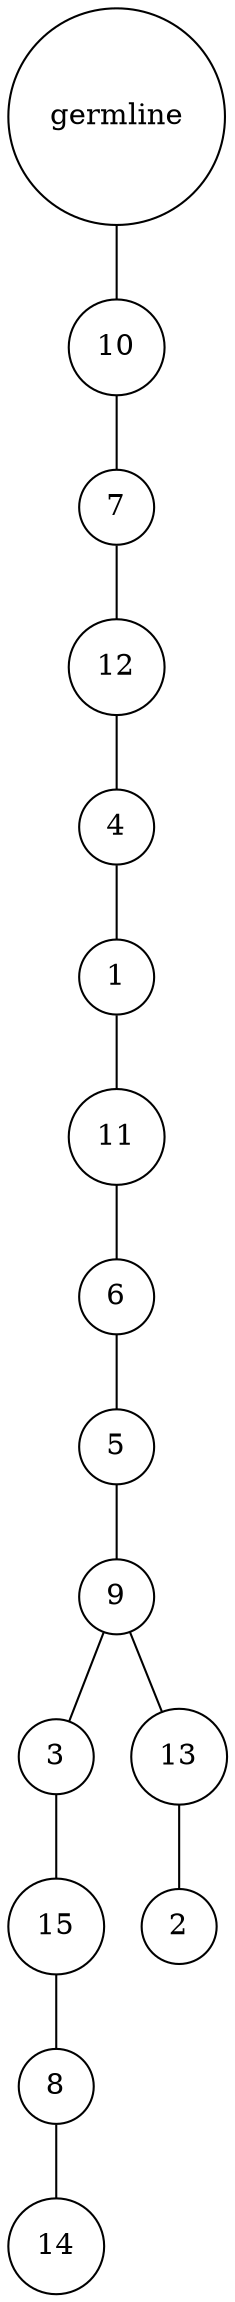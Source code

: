 graph {
	rankdir=UD;
	splines=line;
	node [shape=circle]
	"0x7f78e8d8bf10" [label="germline"];
	"0x7f78e8d8bf40" [label="10"];
	"0x7f78e8d8bf10" -- "0x7f78e8d8bf40" ;
	"0x7f78e8d8bf70" [label="7"];
	"0x7f78e8d8bf40" -- "0x7f78e8d8bf70" ;
	"0x7f78e8d8bfa0" [label="12"];
	"0x7f78e8d8bf70" -- "0x7f78e8d8bfa0" ;
	"0x7f78e8d8bfd0" [label="4"];
	"0x7f78e8d8bfa0" -- "0x7f78e8d8bfd0" ;
	"0x7f791398d040" [label="1"];
	"0x7f78e8d8bfd0" -- "0x7f791398d040" ;
	"0x7f791398d070" [label="11"];
	"0x7f791398d040" -- "0x7f791398d070" ;
	"0x7f791398d0a0" [label="6"];
	"0x7f791398d070" -- "0x7f791398d0a0" ;
	"0x7f791398d0d0" [label="5"];
	"0x7f791398d0a0" -- "0x7f791398d0d0" ;
	"0x7f791398d100" [label="9"];
	"0x7f791398d0d0" -- "0x7f791398d100" ;
	"0x7f791398d130" [label="3"];
	"0x7f791398d100" -- "0x7f791398d130" ;
	"0x7f791398d160" [label="15"];
	"0x7f791398d130" -- "0x7f791398d160" ;
	"0x7f791398d190" [label="8"];
	"0x7f791398d160" -- "0x7f791398d190" ;
	"0x7f791398d1c0" [label="14"];
	"0x7f791398d190" -- "0x7f791398d1c0" ;
	"0x7f791398d1f0" [label="13"];
	"0x7f791398d100" -- "0x7f791398d1f0" ;
	"0x7f791398d220" [label="2"];
	"0x7f791398d1f0" -- "0x7f791398d220" ;
}
